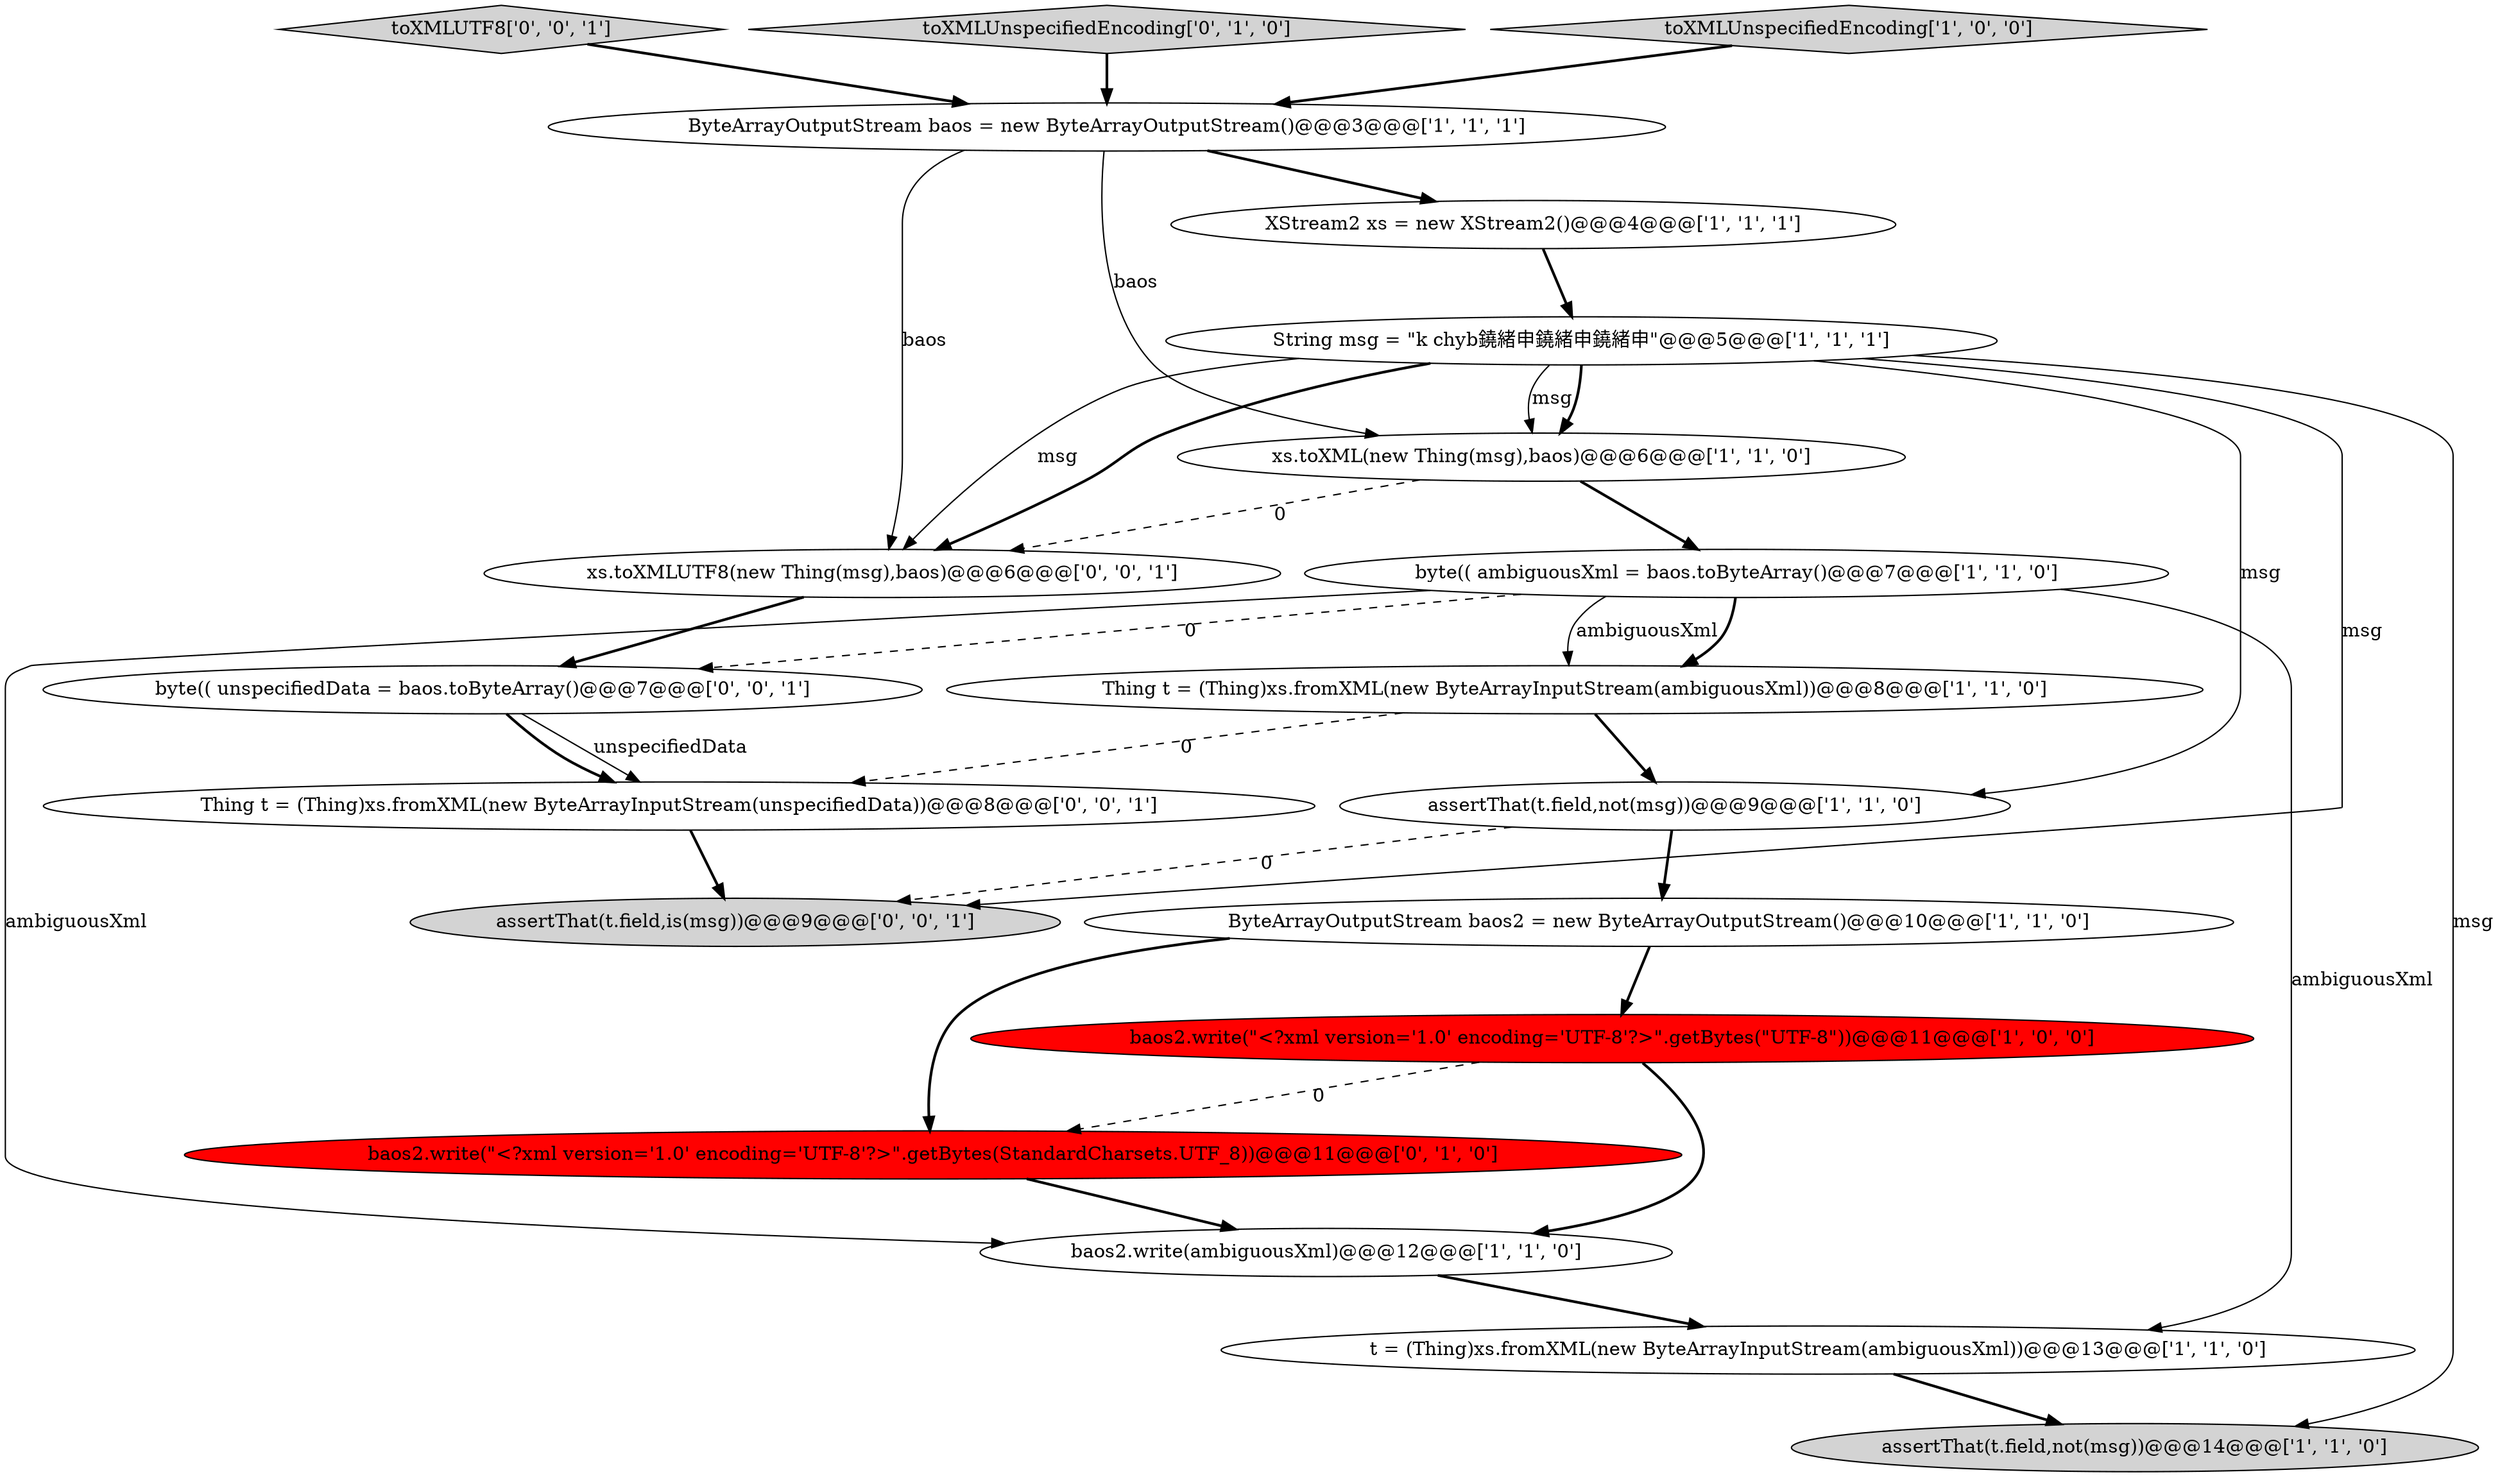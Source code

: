 digraph {
19 [style = filled, label = "assertThat(t.field,is(msg))@@@9@@@['0', '0', '1']", fillcolor = lightgray, shape = ellipse image = "AAA0AAABBB3BBB"];
3 [style = filled, label = "String msg = \"k chyb鐃緒申鐃緒申鐃緒申\"@@@5@@@['1', '1', '1']", fillcolor = white, shape = ellipse image = "AAA0AAABBB1BBB"];
1 [style = filled, label = "baos2.write(ambiguousXml)@@@12@@@['1', '1', '0']", fillcolor = white, shape = ellipse image = "AAA0AAABBB1BBB"];
2 [style = filled, label = "byte(( ambiguousXml = baos.toByteArray()@@@7@@@['1', '1', '0']", fillcolor = white, shape = ellipse image = "AAA0AAABBB1BBB"];
7 [style = filled, label = "baos2.write(\"<?xml version='1.0' encoding='UTF-8'?>\".getBytes(\"UTF-8\"))@@@11@@@['1', '0', '0']", fillcolor = red, shape = ellipse image = "AAA1AAABBB1BBB"];
18 [style = filled, label = "xs.toXMLUTF8(new Thing(msg),baos)@@@6@@@['0', '0', '1']", fillcolor = white, shape = ellipse image = "AAA0AAABBB3BBB"];
13 [style = filled, label = "baos2.write(\"<?xml version='1.0' encoding='UTF-8'?>\".getBytes(StandardCharsets.UTF_8))@@@11@@@['0', '1', '0']", fillcolor = red, shape = ellipse image = "AAA1AAABBB2BBB"];
4 [style = filled, label = "t = (Thing)xs.fromXML(new ByteArrayInputStream(ambiguousXml))@@@13@@@['1', '1', '0']", fillcolor = white, shape = ellipse image = "AAA0AAABBB1BBB"];
15 [style = filled, label = "toXMLUTF8['0', '0', '1']", fillcolor = lightgray, shape = diamond image = "AAA0AAABBB3BBB"];
11 [style = filled, label = "assertThat(t.field,not(msg))@@@9@@@['1', '1', '0']", fillcolor = white, shape = ellipse image = "AAA0AAABBB1BBB"];
10 [style = filled, label = "assertThat(t.field,not(msg))@@@14@@@['1', '1', '0']", fillcolor = lightgray, shape = ellipse image = "AAA0AAABBB1BBB"];
16 [style = filled, label = "Thing t = (Thing)xs.fromXML(new ByteArrayInputStream(unspecifiedData))@@@8@@@['0', '0', '1']", fillcolor = white, shape = ellipse image = "AAA0AAABBB3BBB"];
6 [style = filled, label = "xs.toXML(new Thing(msg),baos)@@@6@@@['1', '1', '0']", fillcolor = white, shape = ellipse image = "AAA0AAABBB1BBB"];
17 [style = filled, label = "byte(( unspecifiedData = baos.toByteArray()@@@7@@@['0', '0', '1']", fillcolor = white, shape = ellipse image = "AAA0AAABBB3BBB"];
14 [style = filled, label = "toXMLUnspecifiedEncoding['0', '1', '0']", fillcolor = lightgray, shape = diamond image = "AAA0AAABBB2BBB"];
8 [style = filled, label = "ByteArrayOutputStream baos2 = new ByteArrayOutputStream()@@@10@@@['1', '1', '0']", fillcolor = white, shape = ellipse image = "AAA0AAABBB1BBB"];
5 [style = filled, label = "ByteArrayOutputStream baos = new ByteArrayOutputStream()@@@3@@@['1', '1', '1']", fillcolor = white, shape = ellipse image = "AAA0AAABBB1BBB"];
0 [style = filled, label = "Thing t = (Thing)xs.fromXML(new ByteArrayInputStream(ambiguousXml))@@@8@@@['1', '1', '0']", fillcolor = white, shape = ellipse image = "AAA0AAABBB1BBB"];
12 [style = filled, label = "XStream2 xs = new XStream2()@@@4@@@['1', '1', '1']", fillcolor = white, shape = ellipse image = "AAA0AAABBB1BBB"];
9 [style = filled, label = "toXMLUnspecifiedEncoding['1', '0', '0']", fillcolor = lightgray, shape = diamond image = "AAA0AAABBB1BBB"];
3->18 [style = solid, label="msg"];
4->10 [style = bold, label=""];
5->18 [style = solid, label="baos"];
1->4 [style = bold, label=""];
5->6 [style = solid, label="baos"];
7->1 [style = bold, label=""];
3->10 [style = solid, label="msg"];
3->6 [style = solid, label="msg"];
0->16 [style = dashed, label="0"];
18->17 [style = bold, label=""];
0->11 [style = bold, label=""];
3->6 [style = bold, label=""];
17->16 [style = solid, label="unspecifiedData"];
2->1 [style = solid, label="ambiguousXml"];
16->19 [style = bold, label=""];
2->17 [style = dashed, label="0"];
3->11 [style = solid, label="msg"];
2->0 [style = solid, label="ambiguousXml"];
13->1 [style = bold, label=""];
15->5 [style = bold, label=""];
8->7 [style = bold, label=""];
6->18 [style = dashed, label="0"];
3->18 [style = bold, label=""];
6->2 [style = bold, label=""];
2->4 [style = solid, label="ambiguousXml"];
3->19 [style = solid, label="msg"];
2->0 [style = bold, label=""];
5->12 [style = bold, label=""];
11->19 [style = dashed, label="0"];
7->13 [style = dashed, label="0"];
9->5 [style = bold, label=""];
11->8 [style = bold, label=""];
12->3 [style = bold, label=""];
17->16 [style = bold, label=""];
8->13 [style = bold, label=""];
14->5 [style = bold, label=""];
}
